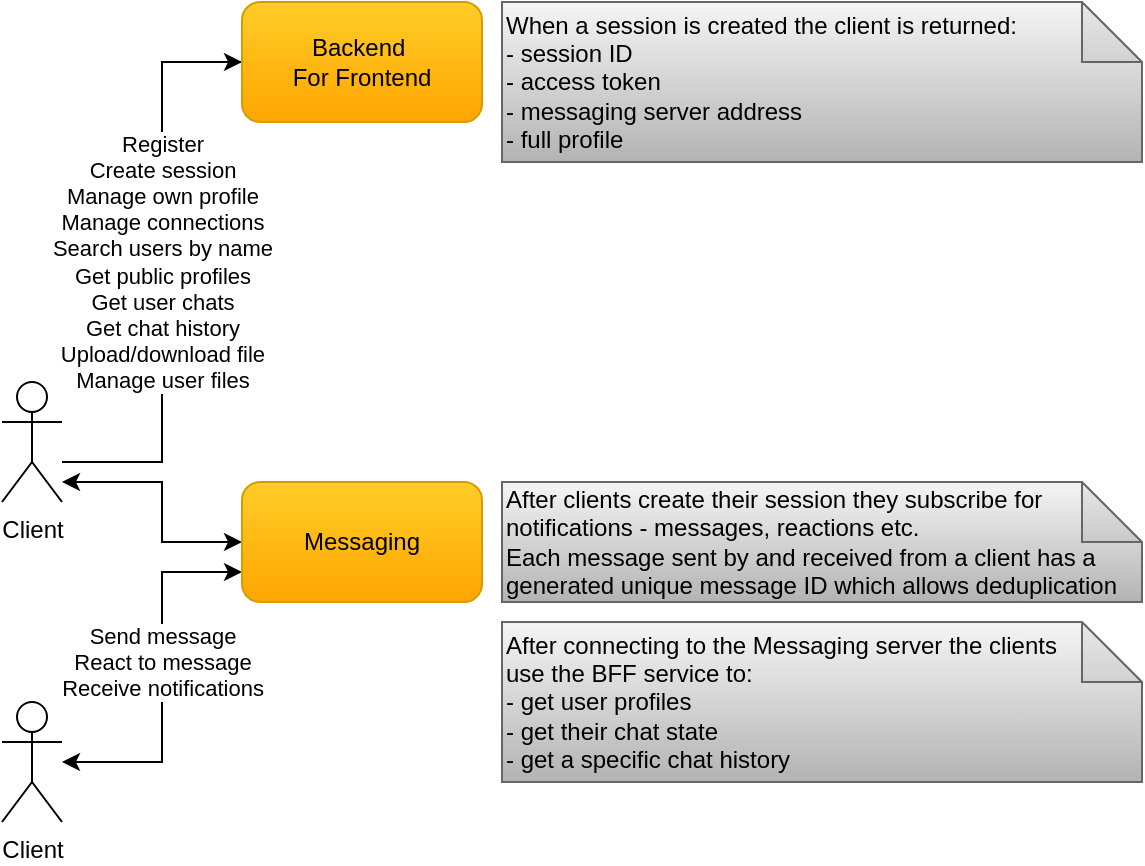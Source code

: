 <mxfile version="22.1.18" type="device">
  <diagram id="G4t1x3i_cumIOjZ8GDXV" name="Page-1">
    <mxGraphModel dx="2020" dy="1203" grid="1" gridSize="10" guides="1" tooltips="1" connect="1" arrows="1" fold="1" page="1" pageScale="1" pageWidth="850" pageHeight="1100" math="0" shadow="0">
      <root>
        <mxCell id="0" />
        <mxCell id="1" parent="0" />
        <mxCell id="Ab2WFq_ZDRXyC0Tm1_-f-1" value="When a session is created the client is returned:&lt;br&gt;- session ID&lt;br&gt;- access token&lt;br&gt;- messaging server address&lt;br&gt;- full profile" style="shape=note;whiteSpace=wrap;html=1;backgroundOutline=1;darkOpacity=0.05;align=left;gradientColor=#b3b3b3;fillColor=#f5f5f5;strokeColor=#666666;" parent="1" vertex="1">
          <mxGeometry x="290" y="40" width="320" height="80" as="geometry" />
        </mxCell>
        <mxCell id="Ab2WFq_ZDRXyC0Tm1_-f-2" value="After clients create their session they&amp;nbsp;subscribe for notifications - messages, reactions etc.&lt;br&gt;Each message sent by and received from a client has a generated unique message ID which allows deduplication" style="shape=note;whiteSpace=wrap;html=1;backgroundOutline=1;darkOpacity=0.05;align=left;gradientColor=#b3b3b3;fillColor=#f5f5f5;strokeColor=#666666;" parent="1" vertex="1">
          <mxGeometry x="290" y="280" width="320" height="60" as="geometry" />
        </mxCell>
        <mxCell id="bcZL19yvxoAcIgyFT48z-1" value="" style="edgeStyle=orthogonalEdgeStyle;rounded=0;orthogonalLoop=1;jettySize=auto;html=1;entryX=0;entryY=0.5;entryDx=0;entryDy=0;startArrow=classic;startFill=1;" parent="1" source="bcZL19yvxoAcIgyFT48z-3" target="bcZL19yvxoAcIgyFT48z-6" edge="1">
          <mxGeometry relative="1" as="geometry">
            <Array as="points">
              <mxPoint x="120" y="280" />
              <mxPoint x="120" y="310" />
            </Array>
          </mxGeometry>
        </mxCell>
        <mxCell id="bcZL19yvxoAcIgyFT48z-2" value="" style="edgeStyle=orthogonalEdgeStyle;rounded=0;orthogonalLoop=1;jettySize=auto;html=1;entryX=0;entryY=0.5;entryDx=0;entryDy=0;" parent="1" source="bcZL19yvxoAcIgyFT48z-8" edge="1">
          <mxGeometry relative="1" as="geometry">
            <Array as="points">
              <mxPoint x="120" y="70" />
            </Array>
            <mxPoint x="210" y="70" as="targetPoint" />
          </mxGeometry>
        </mxCell>
        <mxCell id="bcZL19yvxoAcIgyFT48z-3" value="Client" style="shape=umlActor;verticalLabelPosition=bottom;verticalAlign=top;html=1;outlineConnect=0;" parent="1" vertex="1">
          <mxGeometry x="40" y="230" width="30" height="60" as="geometry" />
        </mxCell>
        <mxCell id="bcZL19yvxoAcIgyFT48z-4" value="Send message&lt;br&gt;React to message&lt;br&gt;Receive notifications" style="edgeStyle=orthogonalEdgeStyle;rounded=0;orthogonalLoop=1;jettySize=auto;html=1;entryX=0;entryY=0.75;entryDx=0;entryDy=0;startArrow=classic;startFill=1;" parent="1" source="bcZL19yvxoAcIgyFT48z-5" target="bcZL19yvxoAcIgyFT48z-6" edge="1">
          <mxGeometry x="0.081" relative="1" as="geometry">
            <mxPoint as="offset" />
            <Array as="points">
              <mxPoint x="120" y="420" />
              <mxPoint x="120" y="325" />
            </Array>
          </mxGeometry>
        </mxCell>
        <mxCell id="bcZL19yvxoAcIgyFT48z-5" value="Client" style="shape=umlActor;verticalLabelPosition=bottom;verticalAlign=top;html=1;outlineConnect=0;" parent="1" vertex="1">
          <mxGeometry x="40" y="390" width="30" height="60" as="geometry" />
        </mxCell>
        <mxCell id="bcZL19yvxoAcIgyFT48z-6" value="&lt;font style=&quot;font-size: 12px&quot;&gt;Messaging&lt;/font&gt;" style="rounded=1;whiteSpace=wrap;html=1;gradientColor=#ffa500;fillColor=#ffcd28;strokeColor=#d79b00;" parent="1" vertex="1">
          <mxGeometry x="160" y="280" width="120" height="60" as="geometry" />
        </mxCell>
        <mxCell id="bcZL19yvxoAcIgyFT48z-10" value="After connecting to the Messaging server the clients&lt;br&gt;use the BFF service to:&lt;br&gt;- get user profiles&lt;br&gt;- get their chat state&lt;br&gt;- get a specific chat history" style="shape=note;whiteSpace=wrap;html=1;backgroundOutline=1;darkOpacity=0.05;align=left;gradientColor=#b3b3b3;fillColor=#f5f5f5;strokeColor=#666666;" parent="1" vertex="1">
          <mxGeometry x="290" y="350" width="320" height="80" as="geometry" />
        </mxCell>
        <mxCell id="sU0A-BeThUEduZKT2477-1" value="Register&lt;br style=&quot;border-color: var(--border-color);&quot;&gt;Create session&lt;br style=&quot;border-color: var(--border-color);&quot;&gt;Manage own&amp;nbsp;profile&lt;br style=&quot;border-color: var(--border-color);&quot;&gt;Manage connections&lt;br&gt;Search users by name&lt;br style=&quot;border-color: var(--border-color);&quot;&gt;Get public profiles&lt;br style=&quot;border-color: var(--border-color);&quot;&gt;Get user chats&lt;br style=&quot;border-color: var(--border-color);&quot;&gt;Get chat history&lt;br style=&quot;border-color: var(--border-color);&quot;&gt;Upload/download file&lt;br style=&quot;border-color: var(--border-color);&quot;&gt;Manage user files" style="edgeStyle=orthogonalEdgeStyle;rounded=0;orthogonalLoop=1;jettySize=auto;html=1;entryX=0;entryY=0.5;entryDx=0;entryDy=0;" parent="1" source="bcZL19yvxoAcIgyFT48z-3" target="bcZL19yvxoAcIgyFT48z-8" edge="1">
          <mxGeometry x="0.035" relative="1" as="geometry">
            <Array as="points">
              <mxPoint x="120" y="270" />
            </Array>
            <mxPoint x="70" y="270" as="sourcePoint" />
            <mxPoint x="210" y="70" as="targetPoint" />
            <mxPoint as="offset" />
          </mxGeometry>
        </mxCell>
        <mxCell id="bcZL19yvxoAcIgyFT48z-8" value="&lt;font style=&quot;font-size: 12px&quot;&gt;Backend&amp;nbsp;&lt;br&gt;For Frontend&lt;/font&gt;" style="rounded=1;whiteSpace=wrap;html=1;gradientColor=#ffa500;fillColor=#ffcd28;strokeColor=#d79b00;" parent="1" vertex="1">
          <mxGeometry x="160" y="40" width="120" height="60" as="geometry" />
        </mxCell>
      </root>
    </mxGraphModel>
  </diagram>
</mxfile>
